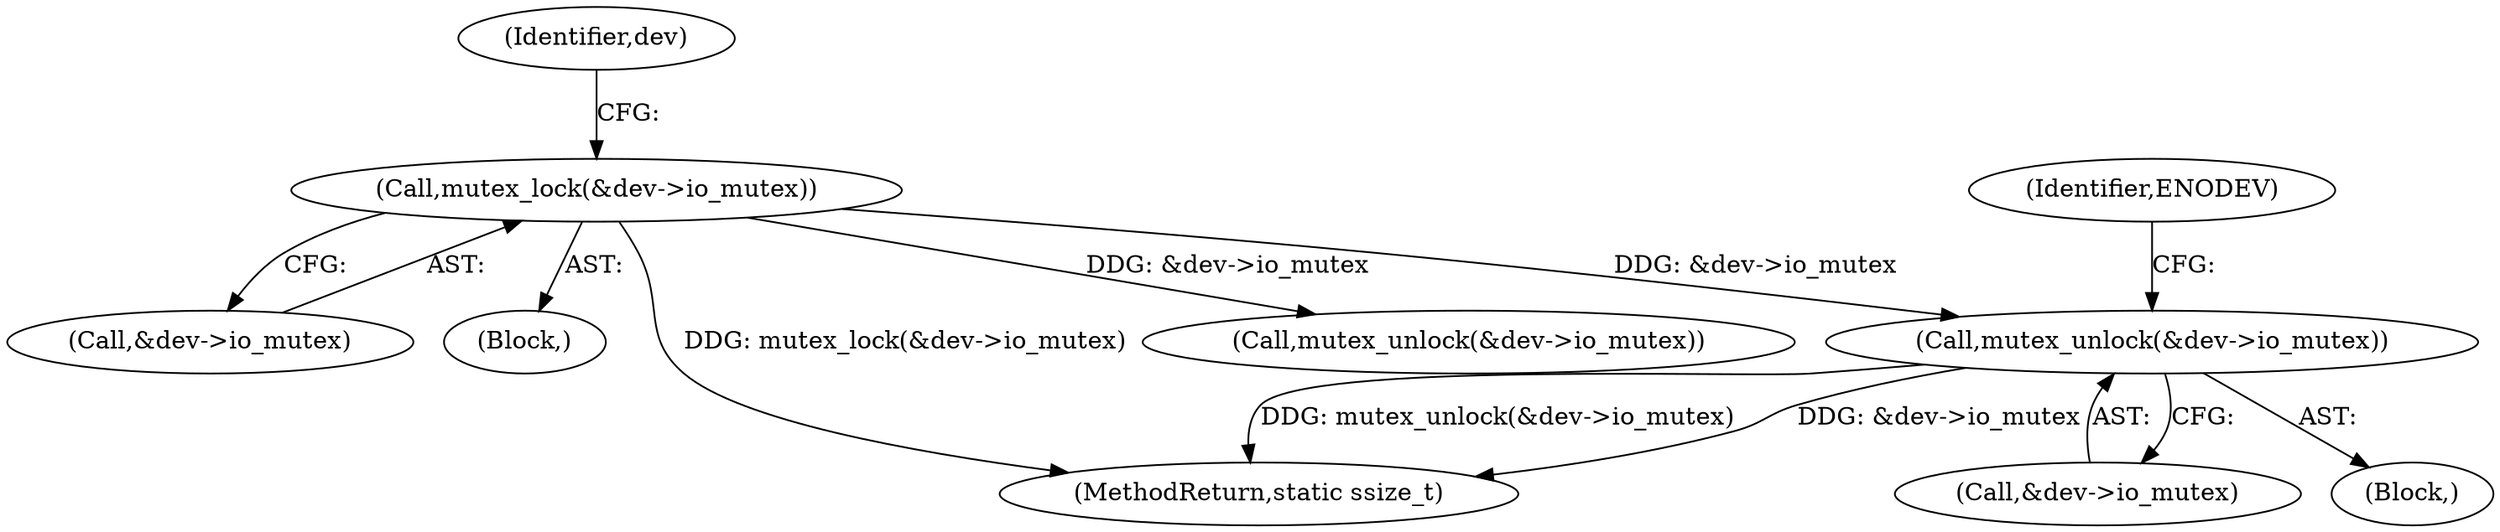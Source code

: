 digraph "0_linux_f1e255d60ae66a9f672ff9a207ee6cd8e33d2679@API" {
"1000130" [label="(Call,mutex_unlock(&dev->io_mutex))"];
"1000119" [label="(Call,mutex_lock(&dev->io_mutex))"];
"1000120" [label="(Call,&dev->io_mutex)"];
"1000131" [label="(Call,&dev->io_mutex)"];
"1000119" [label="(Call,mutex_lock(&dev->io_mutex))"];
"1000106" [label="(Block,)"];
"1000171" [label="(MethodReturn,static ssize_t)"];
"1000130" [label="(Call,mutex_unlock(&dev->io_mutex))"];
"1000137" [label="(Identifier,ENODEV)"];
"1000159" [label="(Call,mutex_unlock(&dev->io_mutex))"];
"1000129" [label="(Block,)"];
"1000127" [label="(Identifier,dev)"];
"1000130" -> "1000129"  [label="AST: "];
"1000130" -> "1000131"  [label="CFG: "];
"1000131" -> "1000130"  [label="AST: "];
"1000137" -> "1000130"  [label="CFG: "];
"1000130" -> "1000171"  [label="DDG: mutex_unlock(&dev->io_mutex)"];
"1000130" -> "1000171"  [label="DDG: &dev->io_mutex"];
"1000119" -> "1000130"  [label="DDG: &dev->io_mutex"];
"1000119" -> "1000106"  [label="AST: "];
"1000119" -> "1000120"  [label="CFG: "];
"1000120" -> "1000119"  [label="AST: "];
"1000127" -> "1000119"  [label="CFG: "];
"1000119" -> "1000171"  [label="DDG: mutex_lock(&dev->io_mutex)"];
"1000119" -> "1000159"  [label="DDG: &dev->io_mutex"];
}

